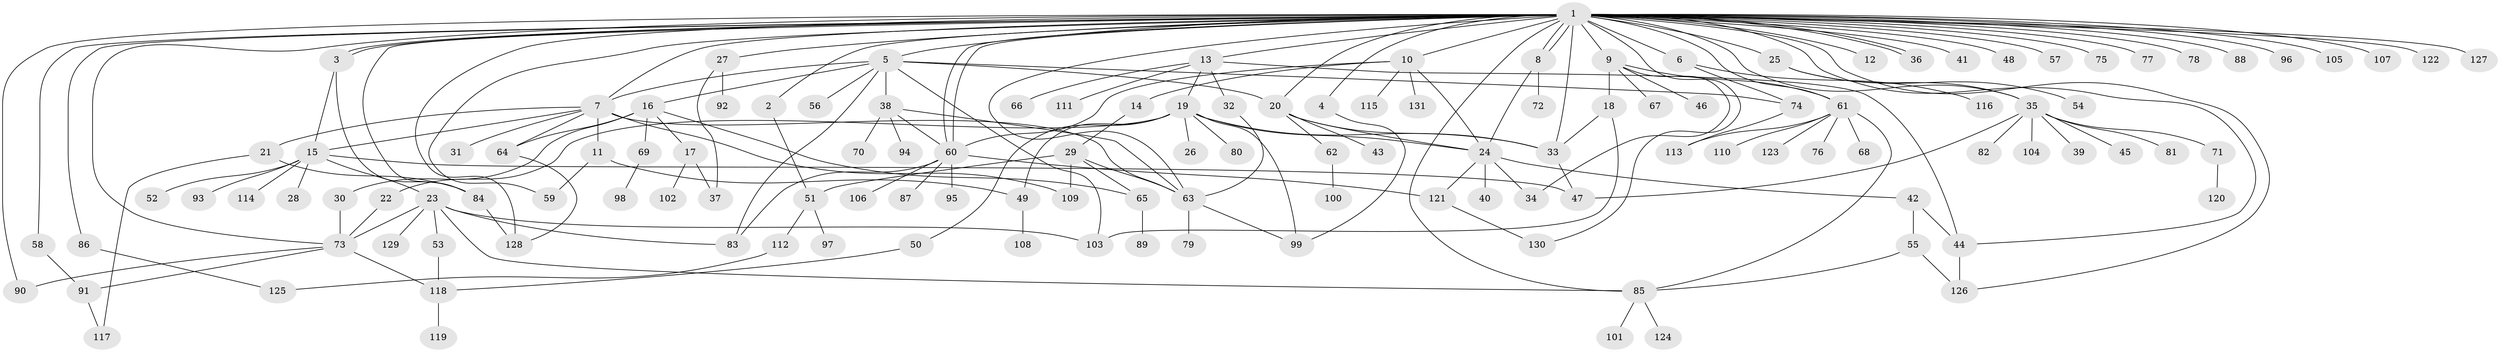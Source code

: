 // coarse degree distribution, {44: 0.010101010101010102, 2: 0.1414141414141414, 4: 0.06060606060606061, 3: 0.13131313131313133, 8: 0.020202020202020204, 10: 0.030303030303030304, 6: 0.050505050505050504, 7: 0.04040404040404041, 5: 0.020202020202020204, 9: 0.020202020202020204, 1: 0.47474747474747475}
// Generated by graph-tools (version 1.1) at 2025/41/03/06/25 10:41:50]
// undirected, 131 vertices, 191 edges
graph export_dot {
graph [start="1"]
  node [color=gray90,style=filled];
  1;
  2;
  3;
  4;
  5;
  6;
  7;
  8;
  9;
  10;
  11;
  12;
  13;
  14;
  15;
  16;
  17;
  18;
  19;
  20;
  21;
  22;
  23;
  24;
  25;
  26;
  27;
  28;
  29;
  30;
  31;
  32;
  33;
  34;
  35;
  36;
  37;
  38;
  39;
  40;
  41;
  42;
  43;
  44;
  45;
  46;
  47;
  48;
  49;
  50;
  51;
  52;
  53;
  54;
  55;
  56;
  57;
  58;
  59;
  60;
  61;
  62;
  63;
  64;
  65;
  66;
  67;
  68;
  69;
  70;
  71;
  72;
  73;
  74;
  75;
  76;
  77;
  78;
  79;
  80;
  81;
  82;
  83;
  84;
  85;
  86;
  87;
  88;
  89;
  90;
  91;
  92;
  93;
  94;
  95;
  96;
  97;
  98;
  99;
  100;
  101;
  102;
  103;
  104;
  105;
  106;
  107;
  108;
  109;
  110;
  111;
  112;
  113;
  114;
  115;
  116;
  117;
  118;
  119;
  120;
  121;
  122;
  123;
  124;
  125;
  126;
  127;
  128;
  129;
  130;
  131;
  1 -- 2;
  1 -- 3;
  1 -- 3;
  1 -- 4;
  1 -- 5;
  1 -- 6;
  1 -- 7;
  1 -- 8;
  1 -- 8;
  1 -- 9;
  1 -- 10;
  1 -- 12;
  1 -- 13;
  1 -- 20;
  1 -- 25;
  1 -- 27;
  1 -- 33;
  1 -- 35;
  1 -- 36;
  1 -- 36;
  1 -- 41;
  1 -- 44;
  1 -- 48;
  1 -- 57;
  1 -- 58;
  1 -- 59;
  1 -- 60;
  1 -- 60;
  1 -- 61;
  1 -- 63;
  1 -- 73;
  1 -- 75;
  1 -- 77;
  1 -- 78;
  1 -- 84;
  1 -- 85;
  1 -- 86;
  1 -- 88;
  1 -- 90;
  1 -- 96;
  1 -- 105;
  1 -- 107;
  1 -- 122;
  1 -- 126;
  1 -- 127;
  1 -- 128;
  1 -- 130;
  2 -- 51;
  3 -- 15;
  3 -- 84;
  4 -- 99;
  5 -- 7;
  5 -- 16;
  5 -- 20;
  5 -- 38;
  5 -- 56;
  5 -- 74;
  5 -- 83;
  5 -- 103;
  6 -- 74;
  6 -- 116;
  7 -- 11;
  7 -- 15;
  7 -- 21;
  7 -- 31;
  7 -- 63;
  7 -- 64;
  7 -- 109;
  8 -- 24;
  8 -- 72;
  9 -- 18;
  9 -- 34;
  9 -- 46;
  9 -- 61;
  9 -- 67;
  10 -- 14;
  10 -- 24;
  10 -- 60;
  10 -- 115;
  10 -- 131;
  11 -- 49;
  11 -- 59;
  13 -- 19;
  13 -- 32;
  13 -- 44;
  13 -- 66;
  13 -- 111;
  14 -- 29;
  15 -- 23;
  15 -- 28;
  15 -- 47;
  15 -- 52;
  15 -- 93;
  15 -- 114;
  16 -- 17;
  16 -- 30;
  16 -- 64;
  16 -- 65;
  16 -- 69;
  17 -- 37;
  17 -- 102;
  18 -- 33;
  18 -- 103;
  19 -- 22;
  19 -- 24;
  19 -- 26;
  19 -- 33;
  19 -- 49;
  19 -- 50;
  19 -- 80;
  19 -- 99;
  20 -- 24;
  20 -- 33;
  20 -- 43;
  20 -- 62;
  21 -- 84;
  21 -- 117;
  22 -- 73;
  23 -- 53;
  23 -- 73;
  23 -- 83;
  23 -- 85;
  23 -- 103;
  23 -- 129;
  24 -- 34;
  24 -- 40;
  24 -- 42;
  24 -- 121;
  25 -- 35;
  25 -- 54;
  27 -- 37;
  27 -- 92;
  29 -- 51;
  29 -- 63;
  29 -- 65;
  29 -- 109;
  30 -- 73;
  32 -- 63;
  33 -- 47;
  35 -- 39;
  35 -- 45;
  35 -- 47;
  35 -- 71;
  35 -- 81;
  35 -- 82;
  35 -- 104;
  38 -- 60;
  38 -- 63;
  38 -- 70;
  38 -- 94;
  42 -- 44;
  42 -- 55;
  44 -- 126;
  49 -- 108;
  50 -- 118;
  51 -- 97;
  51 -- 112;
  53 -- 118;
  55 -- 85;
  55 -- 126;
  58 -- 91;
  60 -- 83;
  60 -- 87;
  60 -- 95;
  60 -- 106;
  60 -- 121;
  61 -- 68;
  61 -- 76;
  61 -- 85;
  61 -- 110;
  61 -- 113;
  61 -- 123;
  62 -- 100;
  63 -- 79;
  63 -- 99;
  64 -- 128;
  65 -- 89;
  69 -- 98;
  71 -- 120;
  73 -- 90;
  73 -- 91;
  73 -- 118;
  74 -- 113;
  84 -- 128;
  85 -- 101;
  85 -- 124;
  86 -- 125;
  91 -- 117;
  112 -- 125;
  118 -- 119;
  121 -- 130;
}
